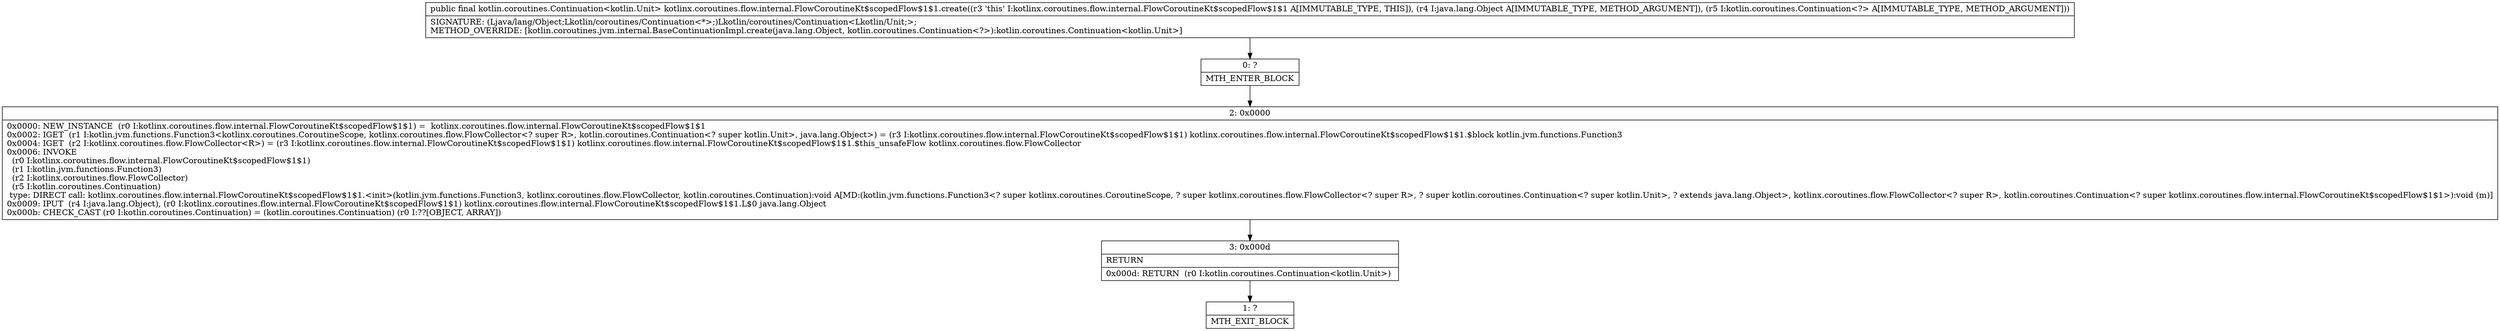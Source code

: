 digraph "CFG forkotlinx.coroutines.flow.internal.FlowCoroutineKt$scopedFlow$1$1.create(Ljava\/lang\/Object;Lkotlin\/coroutines\/Continuation;)Lkotlin\/coroutines\/Continuation;" {
Node_0 [shape=record,label="{0\:\ ?|MTH_ENTER_BLOCK\l}"];
Node_2 [shape=record,label="{2\:\ 0x0000|0x0000: NEW_INSTANCE  (r0 I:kotlinx.coroutines.flow.internal.FlowCoroutineKt$scopedFlow$1$1) =  kotlinx.coroutines.flow.internal.FlowCoroutineKt$scopedFlow$1$1 \l0x0002: IGET  (r1 I:kotlin.jvm.functions.Function3\<kotlinx.coroutines.CoroutineScope, kotlinx.coroutines.flow.FlowCollector\<? super R\>, kotlin.coroutines.Continuation\<? super kotlin.Unit\>, java.lang.Object\>) = (r3 I:kotlinx.coroutines.flow.internal.FlowCoroutineKt$scopedFlow$1$1) kotlinx.coroutines.flow.internal.FlowCoroutineKt$scopedFlow$1$1.$block kotlin.jvm.functions.Function3 \l0x0004: IGET  (r2 I:kotlinx.coroutines.flow.FlowCollector\<R\>) = (r3 I:kotlinx.coroutines.flow.internal.FlowCoroutineKt$scopedFlow$1$1) kotlinx.coroutines.flow.internal.FlowCoroutineKt$scopedFlow$1$1.$this_unsafeFlow kotlinx.coroutines.flow.FlowCollector \l0x0006: INVOKE  \l  (r0 I:kotlinx.coroutines.flow.internal.FlowCoroutineKt$scopedFlow$1$1)\l  (r1 I:kotlin.jvm.functions.Function3)\l  (r2 I:kotlinx.coroutines.flow.FlowCollector)\l  (r5 I:kotlin.coroutines.Continuation)\l type: DIRECT call: kotlinx.coroutines.flow.internal.FlowCoroutineKt$scopedFlow$1$1.\<init\>(kotlin.jvm.functions.Function3, kotlinx.coroutines.flow.FlowCollector, kotlin.coroutines.Continuation):void A[MD:(kotlin.jvm.functions.Function3\<? super kotlinx.coroutines.CoroutineScope, ? super kotlinx.coroutines.flow.FlowCollector\<? super R\>, ? super kotlin.coroutines.Continuation\<? super kotlin.Unit\>, ? extends java.lang.Object\>, kotlinx.coroutines.flow.FlowCollector\<? super R\>, kotlin.coroutines.Continuation\<? super kotlinx.coroutines.flow.internal.FlowCoroutineKt$scopedFlow$1$1\>):void (m)]\l0x0009: IPUT  (r4 I:java.lang.Object), (r0 I:kotlinx.coroutines.flow.internal.FlowCoroutineKt$scopedFlow$1$1) kotlinx.coroutines.flow.internal.FlowCoroutineKt$scopedFlow$1$1.L$0 java.lang.Object \l0x000b: CHECK_CAST (r0 I:kotlin.coroutines.Continuation) = (kotlin.coroutines.Continuation) (r0 I:??[OBJECT, ARRAY]) \l}"];
Node_3 [shape=record,label="{3\:\ 0x000d|RETURN\l|0x000d: RETURN  (r0 I:kotlin.coroutines.Continuation\<kotlin.Unit\>) \l}"];
Node_1 [shape=record,label="{1\:\ ?|MTH_EXIT_BLOCK\l}"];
MethodNode[shape=record,label="{public final kotlin.coroutines.Continuation\<kotlin.Unit\> kotlinx.coroutines.flow.internal.FlowCoroutineKt$scopedFlow$1$1.create((r3 'this' I:kotlinx.coroutines.flow.internal.FlowCoroutineKt$scopedFlow$1$1 A[IMMUTABLE_TYPE, THIS]), (r4 I:java.lang.Object A[IMMUTABLE_TYPE, METHOD_ARGUMENT]), (r5 I:kotlin.coroutines.Continuation\<?\> A[IMMUTABLE_TYPE, METHOD_ARGUMENT]))  | SIGNATURE: (Ljava\/lang\/Object;Lkotlin\/coroutines\/Continuation\<*\>;)Lkotlin\/coroutines\/Continuation\<Lkotlin\/Unit;\>;\lMETHOD_OVERRIDE: [kotlin.coroutines.jvm.internal.BaseContinuationImpl.create(java.lang.Object, kotlin.coroutines.Continuation\<?\>):kotlin.coroutines.Continuation\<kotlin.Unit\>]\l}"];
MethodNode -> Node_0;Node_0 -> Node_2;
Node_2 -> Node_3;
Node_3 -> Node_1;
}

